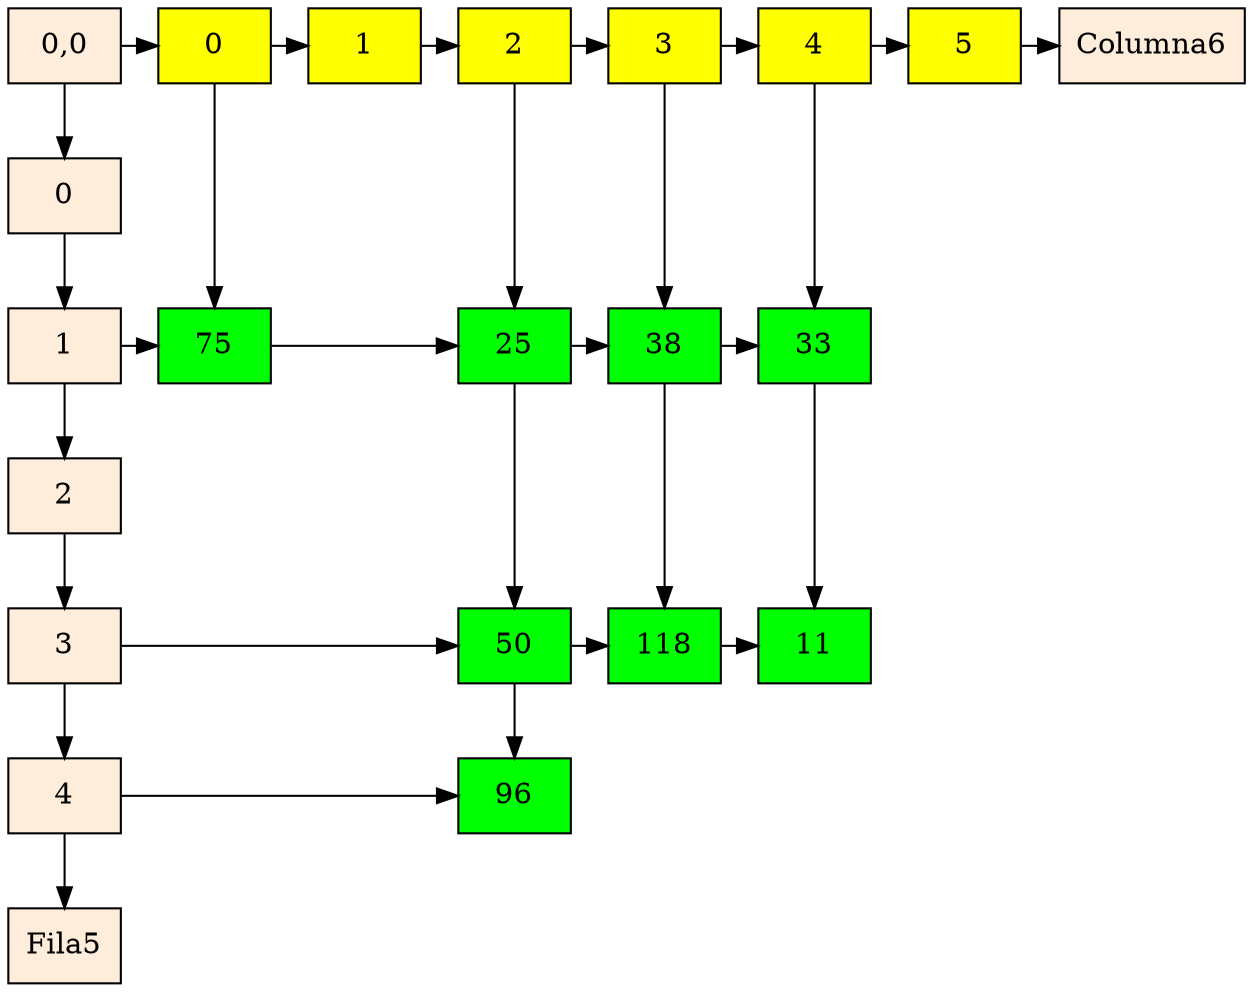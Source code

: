 digraph G{
	node[shape=box fillcolor="#FFEDDB" style=filled]
	subgraph M_Espar{
		label = "MATRIZ ESPARZA"
		raiz[label = "0,0"]
		edge[dir = "forward"]

		Fila0[label="0",group=0];
		Fila1[label="1",group=0];
		Fila2[label="2",group=0];
		Fila3[label="3",group=0];
		Fila4[label="4",group=0];

		Fila0->Fila1;
		Fila1->Fila2;
		Fila2->Fila3;
		Fila3->Fila4;
		Fila4->Fila5;

		Columna0[label="0",group=0,fillcolor=yellow];
		Columna1[label="1",group=1,fillcolor=yellow];
		Columna2[label="2",group=2,fillcolor=yellow];
		Columna3[label="3",group=3,fillcolor=yellow];
		Columna4[label="4",group=4,fillcolor=yellow];
		Columna5[label="5",group=5,fillcolor=yellow];

		Columna0->Columna1;
		Columna1->Columna2;
		Columna2->Columna3;
		Columna3->Columna4;
		Columna4->Columna5;
		Columna5->Columna6;

		raiz->Fila0
		raiz->Columna0

		{rank=same;raiz;Columna0;Columna1;Columna2;Columna3;Columna4;Columna5;Columna6;}

		nodo1_0[label="75",fillcolor=green,group=0];
		nodo1_2[label="25",fillcolor=green,group=2];
		nodo1_3[label="38",fillcolor=green,group=3];
		nodo1_4[label="33",fillcolor=green,group=4];
		nodo3_2[label="50",fillcolor=green,group=2];
		nodo3_3[label="118",fillcolor=green,group=3];
		nodo3_4[label="11",fillcolor=green,group=4];
		nodo4_2[label="96",fillcolor=green,group=2];

		Fila1->nodo1_0;
		nodo1_0->nodo1_2;
		{rank=same;Fila1;nodo1_0}
		nodo1_2->nodo1_3;
		{rank=same;Fila1;nodo1_2}
		nodo1_3->nodo1_4;
		{rank=same;Fila1;nodo1_3}
		{rank=same;Fila1;nodo1_4}
		Fila3->nodo3_2;
		nodo3_2->nodo3_3;
		{rank=same;Fila3;nodo3_2}
		nodo3_3->nodo3_4;
		{rank=same;Fila3;nodo3_3}
		{rank=same;Fila3;nodo3_4}
		Fila4->nodo4_2;
		{rank=same;Fila4;nodo4_2}
		Columna0->nodo1_0;
		Columna2->nodo1_2;
		nodo1_2->nodo3_2;
		nodo3_2->nodo4_2;
		Columna3->nodo1_3;
		nodo1_3->nodo3_3;
		Columna4->nodo1_4;
		nodo1_4->nodo3_4;

		}
}